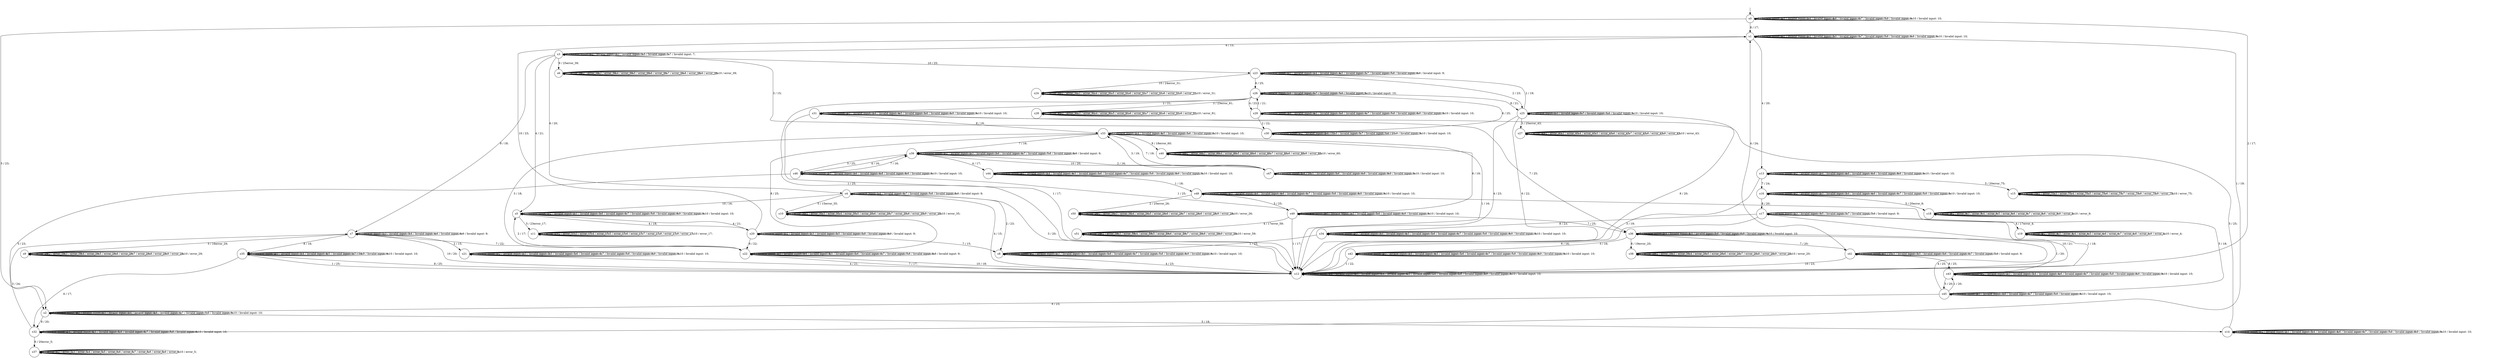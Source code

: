 digraph g {
__start0 [label="" shape="none"];

	s0 [shape="circle" label="s0"];
	s1 [shape="circle" label="s1"];
	s2 [shape="circle" label="s2"];
	s3 [shape="circle" label="s3"];
	s4 [shape="circle" label="s4"];
	s5 [shape="circle" label="s5"];
	s6 [shape="circle" label="s6"];
	s7 [shape="circle" label="s7"];
	s8 [shape="circle" label="s8"];
	s9 [shape="circle" label="s9"];
	s10 [shape="circle" label="s10"];
	s11 [shape="circle" label="s11"];
	s12 [shape="circle" label="s12"];
	s13 [shape="circle" label="s13"];
	s14 [shape="circle" label="s14"];
	s15 [shape="circle" label="s15"];
	s16 [shape="circle" label="s16"];
	s17 [shape="circle" label="s17"];
	s18 [shape="circle" label="s18"];
	s19 [shape="circle" label="s19"];
	s20 [shape="circle" label="s20"];
	s21 [shape="circle" label="s21"];
	s22 [shape="circle" label="s22"];
	s23 [shape="circle" label="s23"];
	s24 [shape="circle" label="s24"];
	s25 [shape="circle" label="s25"];
	s26 [shape="circle" label="s26"];
	s27 [shape="circle" label="s27"];
	s28 [shape="circle" label="s28"];
	s29 [shape="circle" label="s29"];
	s30 [shape="circle" label="s30"];
	s31 [shape="circle" label="s31"];
	s32 [shape="circle" label="s32"];
	s33 [shape="circle" label="s33"];
	s34 [shape="circle" label="s34"];
	s35 [shape="circle" label="s35"];
	s36 [shape="circle" label="s36"];
	s37 [shape="circle" label="s37"];
	s38 [shape="circle" label="s38"];
	s39 [shape="circle" label="s39"];
	s40 [shape="circle" label="s40"];
	s41 [shape="circle" label="s41"];
	s42 [shape="circle" label="s42"];
	s43 [shape="circle" label="s43"];
	s44 [shape="circle" label="s44"];
	s45 [shape="circle" label="s45"];
	s46 [shape="circle" label="s46"];
	s47 [shape="circle" label="s47"];
	s48 [shape="circle" label="s48"];
	s49 [shape="circle" label="s49"];
	s50 [shape="circle" label="s50"];
	s51 [shape="circle" label="s51"];
	s0 -> s0 [label="1 / Invalid input: 1;"];
	s0 -> s12 [label="2 / 17;"];
	s0 -> s0 [label="3 / Invalid input: 3;"];
	s0 -> s0 [label="4 / Invalid input: 4;"];
	s0 -> s2 [label="5 / 23;"];
	s0 -> s0 [label="6 / Invalid input: 6;"];
	s0 -> s0 [label="7 / Invalid input: 7;"];
	s0 -> s1 [label="8 / 17;"];
	s0 -> s0 [label="9 / Invalid input: 9;"];
	s0 -> s0 [label="10 / Invalid input: 10;"];
	s1 -> s1 [label="1 / Invalid input: 1;"];
	s1 -> s1 [label="2 / Invalid input: 2;"];
	s1 -> s1 [label="3 / Invalid input: 3;"];
	s1 -> s13 [label="4 / 20;"];
	s1 -> s1 [label="5 / Invalid input: 5;"];
	s1 -> s3 [label="6 / 15;"];
	s1 -> s1 [label="7 / Invalid input: 7;"];
	s1 -> s1 [label="8 / Invalid input: 8;"];
	s1 -> s1 [label="9 / Invalid input: 9;"];
	s1 -> s1 [label="10 / Invalid input: 10;"];
	s2 -> s2 [label="1 / Invalid input: 1;"];
	s2 -> s2 [label="2 / Invalid input: 2;"];
	s2 -> s2 [label="3 / Invalid input: 3;"];
	s2 -> s2 [label="4 / Invalid input: 4;"];
	s2 -> s14 [label="5 / 18;"];
	s2 -> s2 [label="6 / Invalid input: 6;"];
	s2 -> s2 [label="7 / Invalid input: 7;"];
	s2 -> s32 [label="8 / 20;"];
	s2 -> s2 [label="9 / Invalid input: 9;"];
	s2 -> s2 [label="10 / Invalid input: 10;"];
	s3 -> s3 [label="1 / Invalid input: 1;"];
	s3 -> s3 [label="2 / Invalid input: 2;"];
	s3 -> s3 [label="3 / Invalid input: 3;"];
	s3 -> s5 [label="4 / 21;"];
	s3 -> s3 [label="5 / Invalid input: 5;"];
	s3 -> s4 [label="6 / 20;"];
	s3 -> s3 [label="7 / Invalid input: 7;"];
	s3 -> s7 [label="8 / 18;"];
	s3 -> s6 [label="9 / 25error_39;"];
	s3 -> s23 [label="10 / 25;"];
	s4 -> s4 [label="1 / Invalid input: 1;"];
	s4 -> s8 [label="2 / 23;"];
	s4 -> s12 [label="3 / 20;"];
	s4 -> s12 [label="4 / 15;"];
	s4 -> s10 [label="5 / 15error_35;"];
	s4 -> s4 [label="6 / Invalid input: 6;"];
	s4 -> s4 [label="7 / Invalid input: 7;"];
	s4 -> s4 [label="8 / Invalid input: 8;"];
	s4 -> s4 [label="9 / Invalid input: 9;"];
	s4 -> s5 [label="10 / 16;"];
	s5 -> s5 [label="1 / Invalid input: 1;"];
	s5 -> s5 [label="2 / Invalid input: 2;"];
	s5 -> s5 [label="3 / Invalid input: 3;"];
	s5 -> s20 [label="4 / 18;"];
	s5 -> s11 [label="5 / 23error_17;"];
	s5 -> s5 [label="6 / Invalid input: 6;"];
	s5 -> s5 [label="7 / Invalid input: 7;"];
	s5 -> s5 [label="8 / Invalid input: 8;"];
	s5 -> s5 [label="9 / Invalid input: 9;"];
	s5 -> s5 [label="10 / Invalid input: 10;"];
	s6 -> s6 [label="1 / error_39;"];
	s6 -> s6 [label="2 / error_39;"];
	s6 -> s6 [label="3 / error_39;"];
	s6 -> s6 [label="4 / error_39;"];
	s6 -> s6 [label="5 / error_39;"];
	s6 -> s6 [label="6 / error_39;"];
	s6 -> s6 [label="7 / error_39;"];
	s6 -> s6 [label="8 / error_39;"];
	s6 -> s6 [label="9 / error_39;"];
	s6 -> s6 [label="10 / error_39;"];
	s7 -> s7 [label="1 / Invalid input: 1;"];
	s7 -> s21 [label="2 / 15;"];
	s7 -> s7 [label="3 / Invalid input: 3;"];
	s7 -> s7 [label="4 / Invalid input: 4;"];
	s7 -> s9 [label="5 / 16error_29;"];
	s7 -> s7 [label="6 / Invalid input: 6;"];
	s7 -> s22 [label="7 / 22;"];
	s7 -> s35 [label="8 / 16;"];
	s7 -> s7 [label="9 / Invalid input: 9;"];
	s7 -> s12 [label="10 / 20;"];
	s8 -> s8 [label="1 / Invalid input: 1;"];
	s8 -> s8 [label="2 / Invalid input: 2;"];
	s8 -> s8 [label="3 / Invalid input: 3;"];
	s8 -> s12 [label="4 / 23;"];
	s8 -> s8 [label="5 / Invalid input: 5;"];
	s8 -> s8 [label="6 / Invalid input: 6;"];
	s8 -> s8 [label="7 / Invalid input: 7;"];
	s8 -> s8 [label="8 / Invalid input: 8;"];
	s8 -> s8 [label="9 / Invalid input: 9;"];
	s8 -> s8 [label="10 / Invalid input: 10;"];
	s9 -> s9 [label="1 / error_29;"];
	s9 -> s9 [label="2 / error_29;"];
	s9 -> s9 [label="3 / error_29;"];
	s9 -> s9 [label="4 / error_29;"];
	s9 -> s9 [label="5 / error_29;"];
	s9 -> s9 [label="6 / error_29;"];
	s9 -> s9 [label="7 / error_29;"];
	s9 -> s9 [label="8 / error_29;"];
	s9 -> s9 [label="9 / error_29;"];
	s9 -> s9 [label="10 / error_29;"];
	s10 -> s10 [label="1 / error_35;"];
	s10 -> s10 [label="2 / error_35;"];
	s10 -> s10 [label="3 / error_35;"];
	s10 -> s10 [label="4 / error_35;"];
	s10 -> s10 [label="5 / error_35;"];
	s10 -> s10 [label="6 / error_35;"];
	s10 -> s10 [label="7 / error_35;"];
	s10 -> s10 [label="8 / error_35;"];
	s10 -> s10 [label="9 / error_35;"];
	s10 -> s10 [label="10 / error_35;"];
	s11 -> s11 [label="1 / error_17;"];
	s11 -> s11 [label="2 / error_17;"];
	s11 -> s11 [label="3 / error_17;"];
	s11 -> s11 [label="4 / error_17;"];
	s11 -> s11 [label="5 / error_17;"];
	s11 -> s11 [label="6 / error_17;"];
	s11 -> s11 [label="7 / error_17;"];
	s11 -> s11 [label="8 / error_17;"];
	s11 -> s11 [label="9 / error_17;"];
	s11 -> s11 [label="10 / error_17;"];
	s12 -> s12 [label="1 / Invalid input: 1;"];
	s12 -> s12 [label="2 / Invalid input: 2;"];
	s12 -> s12 [label="3 / Invalid input: 3;"];
	s12 -> s12 [label="4 / Invalid input: 4;"];
	s12 -> s12 [label="5 / Invalid input: 5;"];
	s12 -> s12 [label="6 / Invalid input: 6;"];
	s12 -> s22 [label="7 / 17;"];
	s12 -> s12 [label="8 / Invalid input: 8;"];
	s12 -> s12 [label="9 / Invalid input: 9;"];
	s12 -> s12 [label="10 / Invalid input: 10;"];
	s13 -> s13 [label="1 / Invalid input: 1;"];
	s13 -> s13 [label="2 / Invalid input: 2;"];
	s13 -> s12 [label="3 / 19;"];
	s13 -> s13 [label="4 / Invalid input: 4;"];
	s13 -> s15 [label="5 / 20error_75;"];
	s13 -> s13 [label="6 / Invalid input: 6;"];
	s13 -> s16 [label="7 / 24;"];
	s13 -> s13 [label="8 / Invalid input: 8;"];
	s13 -> s13 [label="9 / Invalid input: 9;"];
	s13 -> s13 [label="10 / Invalid input: 10;"];
	s14 -> s14 [label="1 / Invalid input: 1;"];
	s14 -> s14 [label="2 / Invalid input: 2;"];
	s14 -> s14 [label="3 / Invalid input: 3;"];
	s14 -> s14 [label="4 / Invalid input: 4;"];
	s14 -> s31 [label="5 / 25;"];
	s14 -> s14 [label="6 / Invalid input: 6;"];
	s14 -> s14 [label="7 / Invalid input: 7;"];
	s14 -> s14 [label="8 / Invalid input: 8;"];
	s14 -> s14 [label="9 / Invalid input: 9;"];
	s14 -> s14 [label="10 / Invalid input: 10;"];
	s15 -> s15 [label="1 / error_75;"];
	s15 -> s15 [label="2 / error_75;"];
	s15 -> s15 [label="3 / error_75;"];
	s15 -> s15 [label="4 / error_75;"];
	s15 -> s15 [label="5 / error_75;"];
	s15 -> s15 [label="6 / error_75;"];
	s15 -> s15 [label="7 / error_75;"];
	s15 -> s15 [label="8 / error_75;"];
	s15 -> s15 [label="9 / error_75;"];
	s15 -> s15 [label="10 / error_75;"];
	s16 -> s16 [label="1 / Invalid input: 1;"];
	s16 -> s16 [label="2 / Invalid input: 2;"];
	s16 -> s16 [label="3 / Invalid input: 3;"];
	s16 -> s16 [label="4 / Invalid input: 4;"];
	s16 -> s18 [label="5 / 20error_9;"];
	s16 -> s16 [label="6 / Invalid input: 6;"];
	s16 -> s16 [label="7 / Invalid input: 7;"];
	s16 -> s17 [label="8 / 20;"];
	s16 -> s16 [label="9 / Invalid input: 9;"];
	s16 -> s16 [label="10 / Invalid input: 10;"];
	s17 -> s12 [label="1 / 18;"];
	s17 -> s17 [label="2 / Invalid input: 2;"];
	s17 -> s17 [label="3 / Invalid input: 3;"];
	s17 -> s19 [label="4 / 17error_4;"];
	s17 -> s17 [label="5 / Invalid input: 5;"];
	s17 -> s12 [label="6 / 16;"];
	s17 -> s17 [label="7 / Invalid input: 7;"];
	s17 -> s34 [label="8 / 23;"];
	s17 -> s17 [label="9 / Invalid input: 9;"];
	s17 -> s12 [label="10 / 21;"];
	s18 -> s18 [label="1 / error_9;"];
	s18 -> s18 [label="2 / error_9;"];
	s18 -> s18 [label="3 / error_9;"];
	s18 -> s18 [label="4 / error_9;"];
	s18 -> s18 [label="5 / error_9;"];
	s18 -> s18 [label="6 / error_9;"];
	s18 -> s18 [label="7 / error_9;"];
	s18 -> s18 [label="8 / error_9;"];
	s18 -> s18 [label="9 / error_9;"];
	s18 -> s18 [label="10 / error_9;"];
	s19 -> s19 [label="1 / error_4;"];
	s19 -> s19 [label="2 / error_4;"];
	s19 -> s19 [label="3 / error_4;"];
	s19 -> s19 [label="4 / error_4;"];
	s19 -> s19 [label="5 / error_4;"];
	s19 -> s19 [label="6 / error_4;"];
	s19 -> s19 [label="7 / error_4;"];
	s19 -> s19 [label="8 / error_4;"];
	s19 -> s19 [label="9 / error_4;"];
	s19 -> s19 [label="10 / error_4;"];
	s20 -> s20 [label="1 / Invalid input: 1;"];
	s20 -> s20 [label="2 / Invalid input: 2;"];
	s20 -> s20 [label="3 / Invalid input: 3;"];
	s20 -> s5 [label="4 / 21;"];
	s20 -> s20 [label="5 / Invalid input: 5;"];
	s20 -> s22 [label="6 / 22;"];
	s20 -> s8 [label="7 / 15;"];
	s20 -> s20 [label="8 / Invalid input: 8;"];
	s20 -> s20 [label="9 / Invalid input: 9;"];
	s20 -> s1 [label="10 / 23;"];
	s21 -> s21 [label="1 / Invalid input: 1;"];
	s21 -> s21 [label="2 / Invalid input: 2;"];
	s21 -> s21 [label="3 / Invalid input: 3;"];
	s21 -> s12 [label="4 / 21;"];
	s21 -> s21 [label="5 / Invalid input: 5;"];
	s21 -> s21 [label="6 / Invalid input: 6;"];
	s21 -> s21 [label="7 / Invalid input: 7;"];
	s21 -> s21 [label="8 / Invalid input: 8;"];
	s21 -> s21 [label="9 / Invalid input: 9;"];
	s21 -> s21 [label="10 / Invalid input: 10;"];
	s22 -> s22 [label="1 / Invalid input: 1;"];
	s22 -> s5 [label="2 / 17;"];
	s22 -> s22 [label="3 / Invalid input: 3;"];
	s22 -> s22 [label="4 / Invalid input: 4;"];
	s22 -> s22 [label="5 / Invalid input: 5;"];
	s22 -> s22 [label="6 / Invalid input: 6;"];
	s22 -> s22 [label="7 / Invalid input: 7;"];
	s22 -> s22 [label="8 / Invalid input: 8;"];
	s22 -> s22 [label="9 / Invalid input: 9;"];
	s22 -> s12 [label="10 / 18;"];
	s23 -> s23 [label="1 / Invalid input: 1;"];
	s23 -> s25 [label="2 / 23;"];
	s23 -> s23 [label="3 / Invalid input: 3;"];
	s23 -> s23 [label="4 / Invalid input: 4;"];
	s23 -> s23 [label="5 / Invalid input: 5;"];
	s23 -> s26 [label="6 / 25;"];
	s23 -> s23 [label="7 / Invalid input: 7;"];
	s23 -> s23 [label="8 / Invalid input: 8;"];
	s23 -> s23 [label="9 / Invalid input: 9;"];
	s23 -> s24 [label="10 / 24error_31;"];
	s24 -> s24 [label="1 / error_31;"];
	s24 -> s24 [label="2 / error_31;"];
	s24 -> s24 [label="3 / error_31;"];
	s24 -> s24 [label="4 / error_31;"];
	s24 -> s24 [label="5 / error_31;"];
	s24 -> s24 [label="6 / error_31;"];
	s24 -> s24 [label="7 / error_31;"];
	s24 -> s24 [label="8 / error_31;"];
	s24 -> s24 [label="9 / error_31;"];
	s24 -> s24 [label="10 / error_31;"];
	s25 -> s25 [label="1 / Invalid input: 1;"];
	s25 -> s23 [label="2 / 19;"];
	s25 -> s27 [label="3 / 25error_43;"];
	s25 -> s12 [label="4 / 23;"];
	s25 -> s25 [label="5 / Invalid input: 5;"];
	s25 -> s12 [label="6 / 22;"];
	s25 -> s25 [label="7 / Invalid input: 7;"];
	s25 -> s12 [label="8 / 20;"];
	s25 -> s25 [label="9 / Invalid input: 9;"];
	s25 -> s25 [label="10 / Invalid input: 10;"];
	s26 -> s12 [label="1 / 25;"];
	s26 -> s31 [label="2 / 21;"];
	s26 -> s28 [label="3 / 23error_91;"];
	s26 -> s29 [label="4 / 23;"];
	s26 -> s26 [label="5 / Invalid input: 5;"];
	s26 -> s26 [label="6 / Invalid input: 6;"];
	s26 -> s26 [label="7 / Invalid input: 7;"];
	s26 -> s25 [label="8 / 21;"];
	s26 -> s26 [label="9 / Invalid input: 9;"];
	s26 -> s26 [label="10 / Invalid input: 10;"];
	s27 -> s27 [label="1 / error_43;"];
	s27 -> s27 [label="2 / error_43;"];
	s27 -> s27 [label="3 / error_43;"];
	s27 -> s27 [label="4 / error_43;"];
	s27 -> s27 [label="5 / error_43;"];
	s27 -> s27 [label="6 / error_43;"];
	s27 -> s27 [label="7 / error_43;"];
	s27 -> s27 [label="8 / error_43;"];
	s27 -> s27 [label="9 / error_43;"];
	s27 -> s27 [label="10 / error_43;"];
	s28 -> s28 [label="1 / error_91;"];
	s28 -> s28 [label="2 / error_91;"];
	s28 -> s28 [label="3 / error_91;"];
	s28 -> s28 [label="4 / error_91;"];
	s28 -> s28 [label="5 / error_91;"];
	s28 -> s28 [label="6 / error_91;"];
	s28 -> s28 [label="7 / error_91;"];
	s28 -> s28 [label="8 / error_91;"];
	s28 -> s28 [label="9 / error_91;"];
	s28 -> s28 [label="10 / error_91;"];
	s29 -> s26 [label="1 / 21;"];
	s29 -> s30 [label="2 / 22;"];
	s29 -> s29 [label="3 / Invalid input: 3;"];
	s29 -> s29 [label="4 / Invalid input: 4;"];
	s29 -> s29 [label="5 / Invalid input: 5;"];
	s29 -> s29 [label="6 / Invalid input: 6;"];
	s29 -> s29 [label="7 / Invalid input: 7;"];
	s29 -> s29 [label="8 / Invalid input: 8;"];
	s29 -> s29 [label="9 / Invalid input: 9;"];
	s29 -> s29 [label="10 / Invalid input: 10;"];
	s30 -> s30 [label="1 / Invalid input: 1;"];
	s30 -> s30 [label="2 / Invalid input: 2;"];
	s30 -> s3 [label="3 / 15;"];
	s30 -> s30 [label="4 / 22;"];
	s30 -> s30 [label="5 / Invalid input: 5;"];
	s30 -> s26 [label="6 / 25;"];
	s30 -> s30 [label="7 / Invalid input: 7;"];
	s30 -> s30 [label="8 / 22;"];
	s30 -> s30 [label="9 / Invalid input: 9;"];
	s30 -> s30 [label="10 / Invalid input: 10;"];
	s31 -> s12 [label="1 / 17;"];
	s31 -> s31 [label="2 / Invalid input: 2;"];
	s31 -> s31 [label="3 / Invalid input: 3;"];
	s31 -> s31 [label="4 / Invalid input: 4;"];
	s31 -> s31 [label="5 / Invalid input: 5;"];
	s31 -> s31 [label="6 / Invalid input: 6;"];
	s31 -> s36 [label="7 / 25;"];
	s31 -> s33 [label="8 / 19;"];
	s31 -> s31 [label="9 / Invalid input: 9;"];
	s31 -> s31 [label="10 / Invalid input: 10;"];
	s32 -> s1 [label="1 / 19;"];
	s32 -> s32 [label="2 / Invalid input: 2;"];
	s32 -> s7 [label="3 / 24;"];
	s32 -> s32 [label="4 / Invalid input: 4;"];
	s32 -> s32 [label="5 / Invalid input: 5;"];
	s32 -> s32 [label="6 / Invalid input: 6;"];
	s32 -> s32 [label="7 / Invalid input: 7;"];
	s32 -> s32 [label="8 / Invalid input: 8;"];
	s32 -> s37 [label="9 / 20error_5;"];
	s32 -> s32 [label="10 / Invalid input: 10;"];
	s33 -> s12 [label="1 / 16;"];
	s33 -> s33 [label="2 / Invalid input: 2;"];
	s33 -> s22 [label="3 / 18;"];
	s33 -> s33 [label="4 / Invalid input: 4;"];
	s33 -> s33 [label="5 / Invalid input: 5;"];
	s33 -> s33 [label="6 / Invalid input: 6;"];
	s33 -> s39 [label="7 / 16;"];
	s33 -> s22 [label="8 / 25;"];
	s33 -> s40 [label="9 / 18error_60;"];
	s33 -> s33 [label="10 / Invalid input: 10;"];
	s34 -> s8 [label="1 / 15;"];
	s34 -> s34 [label="2 / Invalid input: 2;"];
	s34 -> s34 [label="3 / Invalid input: 3;"];
	s34 -> s34 [label="4 / Invalid input: 4;"];
	s34 -> s34 [label="5 / Invalid input: 5;"];
	s34 -> s34 [label="6 / Invalid input: 6;"];
	s34 -> s34 [label="7 / Invalid input: 7;"];
	s34 -> s34 [label="8 / Invalid input: 8;"];
	s34 -> s34 [label="9 / Invalid input: 9;"];
	s34 -> s34 [label="10 / Invalid input: 10;"];
	s35 -> s12 [label="1 / 25;"];
	s35 -> s35 [label="2 / Invalid input: 2;"];
	s35 -> s35 [label="3 / Invalid input: 3;"];
	s35 -> s35 [label="4 / Invalid input: 4;"];
	s35 -> s35 [label="5 / Invalid input: 5;"];
	s35 -> s32 [label="6 / 17;"];
	s35 -> s35 [label="7 / 24;"];
	s35 -> s12 [label="8 / 25;"];
	s35 -> s35 [label="9 / Invalid input: 9;"];
	s35 -> s35 [label="10 / Invalid input: 10;"];
	s36 -> s43 [label="1 / 20;"];
	s36 -> s36 [label="2 / Invalid input: 2;"];
	s36 -> s42 [label="3 / 16;"];
	s36 -> s36 [label="4 / Invalid input: 4;"];
	s36 -> s36 [label="5 / Invalid input: 5;"];
	s36 -> s36 [label="6 / Invalid input: 6;"];
	s36 -> s41 [label="7 / 20;"];
	s36 -> s38 [label="8 / 19error_20;"];
	s36 -> s36 [label="9 / Invalid input: 9;"];
	s36 -> s36 [label="10 / Invalid input: 10;"];
	s37 -> s37 [label="1 / error_5;"];
	s37 -> s37 [label="2 / error_5;"];
	s37 -> s37 [label="3 / error_5;"];
	s37 -> s37 [label="4 / error_5;"];
	s37 -> s37 [label="5 / error_5;"];
	s37 -> s37 [label="6 / error_5;"];
	s37 -> s37 [label="7 / error_5;"];
	s37 -> s37 [label="8 / error_5;"];
	s37 -> s37 [label="9 / error_5;"];
	s37 -> s37 [label="10 / error_5;"];
	s38 -> s38 [label="1 / error_20;"];
	s38 -> s38 [label="2 / error_20;"];
	s38 -> s38 [label="3 / error_20;"];
	s38 -> s38 [label="4 / error_20;"];
	s38 -> s38 [label="5 / error_20;"];
	s38 -> s38 [label="6 / error_20;"];
	s38 -> s38 [label="7 / error_20;"];
	s38 -> s38 [label="8 / error_20;"];
	s38 -> s38 [label="9 / error_20;"];
	s38 -> s38 [label="10 / error_20;"];
	s39 -> s39 [label="1 / Invalid input: 1;"];
	s39 -> s39 [label="2 / Invalid input: 2;"];
	s39 -> s39 [label="3 / Invalid input: 3;"];
	s39 -> s44 [label="4 / 17;"];
	s39 -> s46 [label="5 / 25;"];
	s39 -> s39 [label="6 / Invalid input: 6;"];
	s39 -> s39 [label="7 / Invalid input: 7;"];
	s39 -> s39 [label="8 / Invalid input: 8;"];
	s39 -> s39 [label="9 / Invalid input: 9;"];
	s39 -> s47 [label="10 / 20;"];
	s40 -> s40 [label="1 / error_60;"];
	s40 -> s40 [label="2 / error_60;"];
	s40 -> s40 [label="3 / error_60;"];
	s40 -> s40 [label="4 / error_60;"];
	s40 -> s40 [label="5 / error_60;"];
	s40 -> s40 [label="6 / error_60;"];
	s40 -> s40 [label="7 / error_60;"];
	s40 -> s40 [label="8 / error_60;"];
	s40 -> s40 [label="9 / error_60;"];
	s40 -> s40 [label="10 / error_60;"];
	s41 -> s41 [label="1 / Invalid input: 1;"];
	s41 -> s41 [label="2 / 25;"];
	s41 -> s41 [label="3 / Invalid input: 3;"];
	s41 -> s1 [label="4 / 24;"];
	s41 -> s41 [label="5 / Invalid input: 5;"];
	s41 -> s41 [label="6 / Invalid input: 6;"];
	s41 -> s41 [label="7 / Invalid input: 7;"];
	s41 -> s43 [label="8 / 25;"];
	s41 -> s41 [label="9 / Invalid input: 9;"];
	s41 -> s12 [label="10 / 23;"];
	s42 -> s12 [label="1 / 22;"];
	s42 -> s42 [label="2 / Invalid input: 2;"];
	s42 -> s42 [label="3 / Invalid input: 3;"];
	s42 -> s42 [label="4 / Invalid input: 4;"];
	s42 -> s42 [label="5 / Invalid input: 5;"];
	s42 -> s42 [label="6 / Invalid input: 6;"];
	s42 -> s42 [label="7 / Invalid input: 7;"];
	s42 -> s42 [label="8 / Invalid input: 8;"];
	s42 -> s42 [label="9 / Invalid input: 9;"];
	s42 -> s42 [label="10 / Invalid input: 10;"];
	s43 -> s43 [label="1 / Invalid input: 1;"];
	s43 -> s43 [label="2 / Invalid input: 2;"];
	s43 -> s43 [label="3 / Invalid input: 3;"];
	s43 -> s43 [label="4 / Invalid input: 4;"];
	s43 -> s45 [label="5 / 20;"];
	s43 -> s43 [label="6 / Invalid input: 6;"];
	s43 -> s43 [label="7 / Invalid input: 7;"];
	s43 -> s43 [label="8 / Invalid input: 8;"];
	s43 -> s43 [label="9 / Invalid input: 9;"];
	s43 -> s43 [label="10 / Invalid input: 10;"];
	s44 -> s48 [label="1 / 18;"];
	s44 -> s44 [label="2 / Invalid input: 2;"];
	s44 -> s44 [label="3 / Invalid input: 3;"];
	s44 -> s44 [label="4 / Invalid input: 4;"];
	s44 -> s44 [label="5 / Invalid input: 5;"];
	s44 -> s44 [label="6 / Invalid input: 6;"];
	s44 -> s44 [label="7 / Invalid input: 7;"];
	s44 -> s44 [label="8 / Invalid input: 8;"];
	s44 -> s44 [label="9 / Invalid input: 9;"];
	s44 -> s44 [label="10 / Invalid input: 10;"];
	s45 -> s43 [label="1 / 20;"];
	s45 -> s45 [label="2 / Invalid input: 2;"];
	s45 -> s45 [label="3 / Invalid input: 3;"];
	s45 -> s36 [label="4 / 25;"];
	s45 -> s48 [label="5 / 18;"];
	s45 -> s45 [label="6 / Invalid input: 6;"];
	s45 -> s45 [label="7 / Invalid input: 7;"];
	s45 -> s2 [label="8 / 23;"];
	s45 -> s45 [label="9 / Invalid input: 9;"];
	s45 -> s45 [label="10 / Invalid input: 10;"];
	s46 -> s49 [label="1 / 25;"];
	s46 -> s46 [label="2 / Invalid input: 2;"];
	s46 -> s46 [label="3 / Invalid input: 3;"];
	s46 -> s39 [label="4 / 16;"];
	s46 -> s2 [label="5 / 23;"];
	s46 -> s46 [label="6 / Invalid input: 6;"];
	s46 -> s39 [label="7 / 16;"];
	s46 -> s46 [label="8 / Invalid input: 8;"];
	s46 -> s46 [label="9 / Invalid input: 9;"];
	s46 -> s46 [label="10 / Invalid input: 10;"];
	s47 -> s47 [label="1 / Invalid input: 1;"];
	s47 -> s39 [label="2 / 16;"];
	s47 -> s33 [label="3 / 19;"];
	s47 -> s47 [label="4 / 20;"];
	s47 -> s47 [label="5 / Invalid input: 5;"];
	s47 -> s47 [label="6 / Invalid input: 6;"];
	s47 -> s33 [label="7 / 19;"];
	s47 -> s47 [label="8 / Invalid input: 8;"];
	s47 -> s47 [label="9 / Invalid input: 9;"];
	s47 -> s47 [label="10 / Invalid input: 10;"];
	s48 -> s48 [label="1 / Invalid input: 1;"];
	s48 -> s50 [label="2 / 25error_26;"];
	s48 -> s48 [label="3 / Invalid input: 3;"];
	s48 -> s48 [label="4 / Invalid input: 4;"];
	s48 -> s49 [label="5 / 25;"];
	s48 -> s48 [label="6 / Invalid input: 6;"];
	s48 -> s48 [label="7 / Invalid input: 7;"];
	s48 -> s48 [label="8 / Invalid input: 8;"];
	s48 -> s48 [label="9 / Invalid input: 9;"];
	s48 -> s48 [label="10 / Invalid input: 10;"];
	s49 -> s12 [label="1 / 17;"];
	s49 -> s49 [label="2 / Invalid input: 2;"];
	s49 -> s49 [label="3 / Invalid input: 3;"];
	s49 -> s51 [label="4 / 17error_59;"];
	s49 -> s49 [label="5 / Invalid input: 5;"];
	s49 -> s49 [label="6 / Invalid input: 6;"];
	s49 -> s36 [label="7 / 25;"];
	s49 -> s33 [label="8 / 19;"];
	s49 -> s49 [label="9 / Invalid input: 9;"];
	s49 -> s49 [label="10 / Invalid input: 10;"];
	s50 -> s50 [label="1 / error_26;"];
	s50 -> s50 [label="2 / error_26;"];
	s50 -> s50 [label="3 / error_26;"];
	s50 -> s50 [label="4 / error_26;"];
	s50 -> s50 [label="5 / error_26;"];
	s50 -> s50 [label="6 / error_26;"];
	s50 -> s50 [label="7 / error_26;"];
	s50 -> s50 [label="8 / error_26;"];
	s50 -> s50 [label="9 / error_26;"];
	s50 -> s50 [label="10 / error_26;"];
	s51 -> s51 [label="1 / error_59;"];
	s51 -> s51 [label="2 / error_59;"];
	s51 -> s51 [label="3 / error_59;"];
	s51 -> s51 [label="4 / error_59;"];
	s51 -> s51 [label="5 / error_59;"];
	s51 -> s51 [label="6 / error_59;"];
	s51 -> s51 [label="7 / error_59;"];
	s51 -> s51 [label="8 / error_59;"];
	s51 -> s51 [label="9 / error_59;"];
	s51 -> s51 [label="10 / error_59;"];

__start0 -> s0;
}
